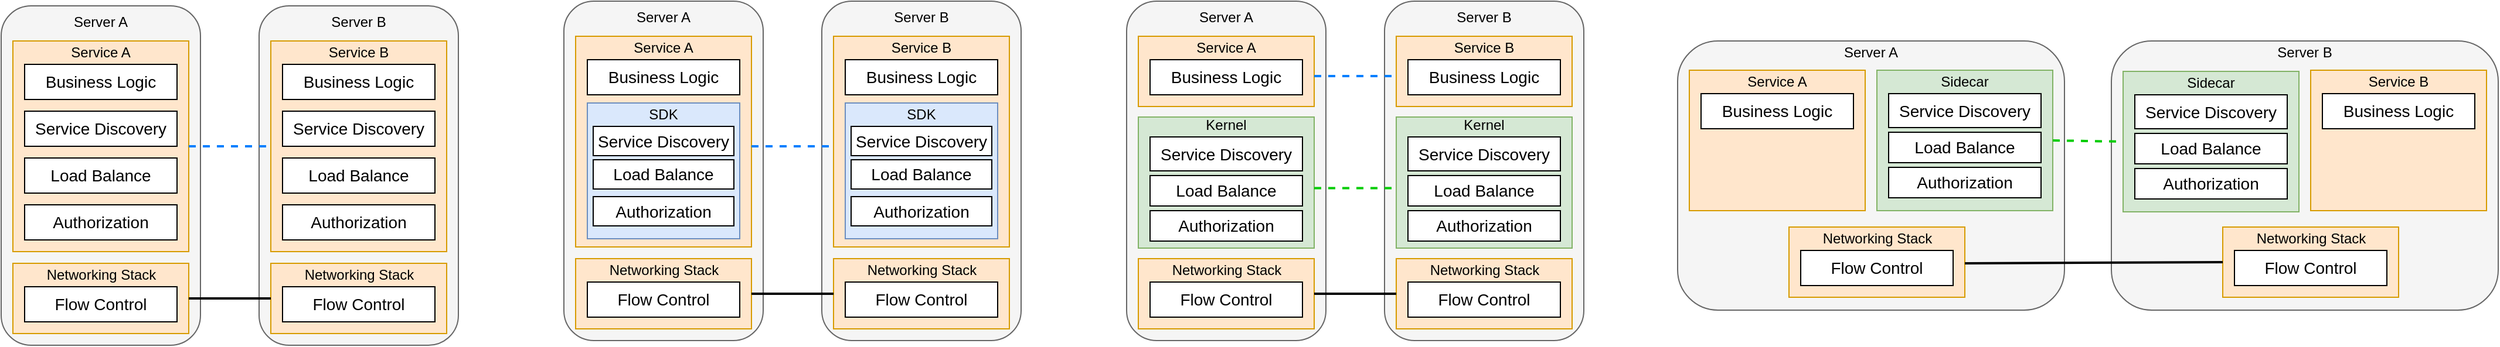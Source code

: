 <mxfile version="21.6.9" type="github">
  <diagram name="Page-1" id="c9ccHwm3bKciFl91v9v1">
    <mxGraphModel dx="3191" dy="1769" grid="1" gridSize="10" guides="1" tooltips="1" connect="1" arrows="1" fold="1" page="1" pageScale="1" pageWidth="850" pageHeight="1100" math="0" shadow="0">
      <root>
        <mxCell id="0" />
        <mxCell id="1" parent="0" />
        <mxCell id="NYKCWLAR6BPWrgnIzsKz-20" value="" style="group" vertex="1" connectable="0" parent="1">
          <mxGeometry x="190" y="310" width="160" height="260" as="geometry" />
        </mxCell>
        <mxCell id="NYKCWLAR6BPWrgnIzsKz-2" value="" style="rounded=1;whiteSpace=wrap;html=1;fillColor=#f5f5f5;fontColor=#333333;strokeColor=#666666;glass=0;" vertex="1" parent="NYKCWLAR6BPWrgnIzsKz-20">
          <mxGeometry x="-10" y="-30" width="170" height="290" as="geometry" />
        </mxCell>
        <mxCell id="NYKCWLAR6BPWrgnIzsKz-7" value="" style="rounded=0;whiteSpace=wrap;html=1;fillColor=#ffe6cc;strokeColor=#d79b00;" vertex="1" parent="NYKCWLAR6BPWrgnIzsKz-20">
          <mxGeometry width="150" height="180" as="geometry" />
        </mxCell>
        <mxCell id="NYKCWLAR6BPWrgnIzsKz-3" value="&lt;font style=&quot;font-size: 14px;&quot;&gt;Business Logic&lt;/font&gt;" style="rounded=0;whiteSpace=wrap;html=1;" vertex="1" parent="NYKCWLAR6BPWrgnIzsKz-20">
          <mxGeometry x="10" y="20" width="130" height="30" as="geometry" />
        </mxCell>
        <mxCell id="NYKCWLAR6BPWrgnIzsKz-4" value="&lt;font style=&quot;font-size: 14px;&quot;&gt;Service Discovery&lt;/font&gt;" style="rounded=0;whiteSpace=wrap;html=1;" vertex="1" parent="NYKCWLAR6BPWrgnIzsKz-20">
          <mxGeometry x="10" y="60" width="130" height="30" as="geometry" />
        </mxCell>
        <mxCell id="NYKCWLAR6BPWrgnIzsKz-5" value="&lt;font style=&quot;font-size: 14px;&quot;&gt;Load Balance&lt;/font&gt;" style="rounded=0;whiteSpace=wrap;html=1;" vertex="1" parent="NYKCWLAR6BPWrgnIzsKz-20">
          <mxGeometry x="10" y="100" width="130" height="30" as="geometry" />
        </mxCell>
        <mxCell id="NYKCWLAR6BPWrgnIzsKz-6" value="&lt;font style=&quot;font-size: 14px;&quot;&gt;Authorization&lt;/font&gt;" style="rounded=0;whiteSpace=wrap;html=1;" vertex="1" parent="NYKCWLAR6BPWrgnIzsKz-20">
          <mxGeometry x="10" y="140" width="130" height="30" as="geometry" />
        </mxCell>
        <mxCell id="NYKCWLAR6BPWrgnIzsKz-8" value="Service A" style="text;html=1;strokeColor=none;fillColor=none;align=center;verticalAlign=middle;whiteSpace=wrap;rounded=0;" vertex="1" parent="NYKCWLAR6BPWrgnIzsKz-20">
          <mxGeometry x="45" width="60" height="20" as="geometry" />
        </mxCell>
        <mxCell id="NYKCWLAR6BPWrgnIzsKz-21" value="" style="group" vertex="1" connectable="0" parent="1">
          <mxGeometry x="190" y="500" width="150" height="60" as="geometry" />
        </mxCell>
        <mxCell id="NYKCWLAR6BPWrgnIzsKz-17" value="" style="rounded=0;whiteSpace=wrap;html=1;fillColor=#ffe6cc;strokeColor=#d79b00;" vertex="1" parent="NYKCWLAR6BPWrgnIzsKz-21">
          <mxGeometry width="150" height="60" as="geometry" />
        </mxCell>
        <mxCell id="NYKCWLAR6BPWrgnIzsKz-18" value="Networking Stack" style="text;html=1;strokeColor=none;fillColor=none;align=center;verticalAlign=middle;whiteSpace=wrap;rounded=0;" vertex="1" parent="NYKCWLAR6BPWrgnIzsKz-21">
          <mxGeometry x="22.5" width="105" height="20" as="geometry" />
        </mxCell>
        <mxCell id="NYKCWLAR6BPWrgnIzsKz-19" value="&lt;span style=&quot;font-size: 14px;&quot;&gt;Flow Control&lt;/span&gt;" style="rounded=0;whiteSpace=wrap;html=1;" vertex="1" parent="NYKCWLAR6BPWrgnIzsKz-21">
          <mxGeometry x="10" y="20" width="130" height="30" as="geometry" />
        </mxCell>
        <mxCell id="NYKCWLAR6BPWrgnIzsKz-23" value="Server A" style="text;html=1;strokeColor=none;fillColor=none;align=center;verticalAlign=middle;whiteSpace=wrap;rounded=0;" vertex="1" parent="1">
          <mxGeometry x="235" y="284" width="60" height="20" as="geometry" />
        </mxCell>
        <mxCell id="NYKCWLAR6BPWrgnIzsKz-26" value="" style="group" vertex="1" connectable="0" parent="1">
          <mxGeometry x="410" y="310" width="160" height="260" as="geometry" />
        </mxCell>
        <mxCell id="NYKCWLAR6BPWrgnIzsKz-27" value="" style="rounded=1;whiteSpace=wrap;html=1;fillColor=#f5f5f5;fontColor=#333333;strokeColor=#666666;glass=0;" vertex="1" parent="NYKCWLAR6BPWrgnIzsKz-26">
          <mxGeometry x="-10" y="-30" width="170" height="290" as="geometry" />
        </mxCell>
        <mxCell id="NYKCWLAR6BPWrgnIzsKz-28" value="" style="rounded=0;whiteSpace=wrap;html=1;fillColor=#ffe6cc;strokeColor=#d79b00;" vertex="1" parent="NYKCWLAR6BPWrgnIzsKz-26">
          <mxGeometry width="150" height="180" as="geometry" />
        </mxCell>
        <mxCell id="NYKCWLAR6BPWrgnIzsKz-29" value="&lt;font style=&quot;font-size: 14px;&quot;&gt;Business Logic&lt;/font&gt;" style="rounded=0;whiteSpace=wrap;html=1;" vertex="1" parent="NYKCWLAR6BPWrgnIzsKz-26">
          <mxGeometry x="10" y="20" width="130" height="30" as="geometry" />
        </mxCell>
        <mxCell id="NYKCWLAR6BPWrgnIzsKz-30" value="&lt;font style=&quot;font-size: 14px;&quot;&gt;Service Discovery&lt;/font&gt;" style="rounded=0;whiteSpace=wrap;html=1;" vertex="1" parent="NYKCWLAR6BPWrgnIzsKz-26">
          <mxGeometry x="10" y="60" width="130" height="30" as="geometry" />
        </mxCell>
        <mxCell id="NYKCWLAR6BPWrgnIzsKz-31" value="&lt;font style=&quot;font-size: 14px;&quot;&gt;Load Balance&lt;/font&gt;" style="rounded=0;whiteSpace=wrap;html=1;" vertex="1" parent="NYKCWLAR6BPWrgnIzsKz-26">
          <mxGeometry x="10" y="100" width="130" height="30" as="geometry" />
        </mxCell>
        <mxCell id="NYKCWLAR6BPWrgnIzsKz-32" value="&lt;font style=&quot;font-size: 14px;&quot;&gt;Authorization&lt;/font&gt;" style="rounded=0;whiteSpace=wrap;html=1;" vertex="1" parent="NYKCWLAR6BPWrgnIzsKz-26">
          <mxGeometry x="10" y="140" width="130" height="30" as="geometry" />
        </mxCell>
        <mxCell id="NYKCWLAR6BPWrgnIzsKz-33" value="Service B" style="text;html=1;strokeColor=none;fillColor=none;align=center;verticalAlign=middle;whiteSpace=wrap;rounded=0;" vertex="1" parent="NYKCWLAR6BPWrgnIzsKz-26">
          <mxGeometry x="45" width="60" height="20" as="geometry" />
        </mxCell>
        <mxCell id="NYKCWLAR6BPWrgnIzsKz-34" value="" style="group" vertex="1" connectable="0" parent="1">
          <mxGeometry x="410" y="500" width="150" height="60" as="geometry" />
        </mxCell>
        <mxCell id="NYKCWLAR6BPWrgnIzsKz-35" value="" style="rounded=0;whiteSpace=wrap;html=1;fillColor=#ffe6cc;strokeColor=#d79b00;" vertex="1" parent="NYKCWLAR6BPWrgnIzsKz-34">
          <mxGeometry width="150" height="60" as="geometry" />
        </mxCell>
        <mxCell id="NYKCWLAR6BPWrgnIzsKz-36" value="Networking Stack" style="text;html=1;strokeColor=none;fillColor=none;align=center;verticalAlign=middle;whiteSpace=wrap;rounded=0;" vertex="1" parent="NYKCWLAR6BPWrgnIzsKz-34">
          <mxGeometry x="22.5" width="105" height="20" as="geometry" />
        </mxCell>
        <mxCell id="NYKCWLAR6BPWrgnIzsKz-37" value="&lt;span style=&quot;font-size: 14px;&quot;&gt;Flow Control&lt;/span&gt;" style="rounded=0;whiteSpace=wrap;html=1;" vertex="1" parent="NYKCWLAR6BPWrgnIzsKz-34">
          <mxGeometry x="10" y="20" width="130" height="30" as="geometry" />
        </mxCell>
        <mxCell id="NYKCWLAR6BPWrgnIzsKz-38" value="Server B" style="text;html=1;strokeColor=none;fillColor=none;align=center;verticalAlign=middle;whiteSpace=wrap;rounded=0;" vertex="1" parent="1">
          <mxGeometry x="455" y="284" width="60" height="20" as="geometry" />
        </mxCell>
        <mxCell id="NYKCWLAR6BPWrgnIzsKz-40" value="" style="endArrow=none;html=1;rounded=0;entryX=0;entryY=0.5;entryDx=0;entryDy=0;strokeWidth=2;" edge="1" parent="1" target="NYKCWLAR6BPWrgnIzsKz-35">
          <mxGeometry width="50" height="50" relative="1" as="geometry">
            <mxPoint x="340" y="530" as="sourcePoint" />
            <mxPoint x="390" y="480" as="targetPoint" />
          </mxGeometry>
        </mxCell>
        <mxCell id="NYKCWLAR6BPWrgnIzsKz-41" value="" style="endArrow=none;dashed=1;html=1;rounded=0;entryX=0;entryY=0.5;entryDx=0;entryDy=0;exitX=1;exitY=0.5;exitDx=0;exitDy=0;strokeColor=#007FFF;strokeWidth=2;" edge="1" parent="1" source="NYKCWLAR6BPWrgnIzsKz-7" target="NYKCWLAR6BPWrgnIzsKz-28">
          <mxGeometry width="50" height="50" relative="1" as="geometry">
            <mxPoint x="340" y="420" as="sourcePoint" />
            <mxPoint x="390" y="370" as="targetPoint" />
          </mxGeometry>
        </mxCell>
        <mxCell id="NYKCWLAR6BPWrgnIzsKz-42" value="" style="group" vertex="1" connectable="0" parent="1">
          <mxGeometry x="670" y="306" width="160" height="260" as="geometry" />
        </mxCell>
        <mxCell id="NYKCWLAR6BPWrgnIzsKz-43" value="" style="rounded=1;whiteSpace=wrap;html=1;fillColor=#f5f5f5;fontColor=#333333;strokeColor=#666666;glass=0;" vertex="1" parent="NYKCWLAR6BPWrgnIzsKz-42">
          <mxGeometry x="-10" y="-30" width="170" height="290" as="geometry" />
        </mxCell>
        <mxCell id="NYKCWLAR6BPWrgnIzsKz-44" value="" style="rounded=0;whiteSpace=wrap;html=1;fillColor=#ffe6cc;strokeColor=#d79b00;" vertex="1" parent="NYKCWLAR6BPWrgnIzsKz-42">
          <mxGeometry width="150" height="180" as="geometry" />
        </mxCell>
        <mxCell id="NYKCWLAR6BPWrgnIzsKz-45" value="&lt;font style=&quot;font-size: 14px;&quot;&gt;Business Logic&lt;/font&gt;" style="rounded=0;whiteSpace=wrap;html=1;" vertex="1" parent="NYKCWLAR6BPWrgnIzsKz-42">
          <mxGeometry x="10" y="20" width="130" height="30" as="geometry" />
        </mxCell>
        <mxCell id="NYKCWLAR6BPWrgnIzsKz-49" value="Service A" style="text;html=1;strokeColor=none;fillColor=none;align=center;verticalAlign=middle;whiteSpace=wrap;rounded=0;" vertex="1" parent="NYKCWLAR6BPWrgnIzsKz-42">
          <mxGeometry x="45" width="60" height="20" as="geometry" />
        </mxCell>
        <mxCell id="NYKCWLAR6BPWrgnIzsKz-83" value="" style="rounded=0;whiteSpace=wrap;html=1;fillColor=#dae8fc;strokeColor=#6c8ebf;" vertex="1" parent="NYKCWLAR6BPWrgnIzsKz-42">
          <mxGeometry x="10" y="57" width="130" height="116" as="geometry" />
        </mxCell>
        <mxCell id="NYKCWLAR6BPWrgnIzsKz-72" value="SDK" style="text;html=1;strokeColor=none;fillColor=none;align=center;verticalAlign=middle;whiteSpace=wrap;rounded=0;" vertex="1" parent="NYKCWLAR6BPWrgnIzsKz-42">
          <mxGeometry x="45" y="57" width="60" height="20" as="geometry" />
        </mxCell>
        <mxCell id="NYKCWLAR6BPWrgnIzsKz-46" value="&lt;font style=&quot;font-size: 14px;&quot;&gt;Service Discovery&lt;/font&gt;" style="rounded=0;whiteSpace=wrap;html=1;" vertex="1" parent="NYKCWLAR6BPWrgnIzsKz-42">
          <mxGeometry x="15" y="77" width="120" height="25" as="geometry" />
        </mxCell>
        <mxCell id="NYKCWLAR6BPWrgnIzsKz-84" value="&lt;font style=&quot;font-size: 14px;&quot;&gt;Load Balance&lt;/font&gt;" style="rounded=0;whiteSpace=wrap;html=1;" vertex="1" parent="NYKCWLAR6BPWrgnIzsKz-42">
          <mxGeometry x="15" y="105.5" width="120" height="25" as="geometry" />
        </mxCell>
        <mxCell id="NYKCWLAR6BPWrgnIzsKz-85" value="&lt;font style=&quot;font-size: 14px;&quot;&gt;Authorization&lt;/font&gt;" style="rounded=0;whiteSpace=wrap;html=1;" vertex="1" parent="NYKCWLAR6BPWrgnIzsKz-42">
          <mxGeometry x="15" y="137" width="120" height="25" as="geometry" />
        </mxCell>
        <mxCell id="NYKCWLAR6BPWrgnIzsKz-50" value="" style="group" vertex="1" connectable="0" parent="1">
          <mxGeometry x="670" y="496" width="150" height="60" as="geometry" />
        </mxCell>
        <mxCell id="NYKCWLAR6BPWrgnIzsKz-51" value="" style="rounded=0;whiteSpace=wrap;html=1;fillColor=#ffe6cc;strokeColor=#d79b00;" vertex="1" parent="NYKCWLAR6BPWrgnIzsKz-50">
          <mxGeometry width="150" height="60" as="geometry" />
        </mxCell>
        <mxCell id="NYKCWLAR6BPWrgnIzsKz-52" value="Networking Stack" style="text;html=1;strokeColor=none;fillColor=none;align=center;verticalAlign=middle;whiteSpace=wrap;rounded=0;" vertex="1" parent="NYKCWLAR6BPWrgnIzsKz-50">
          <mxGeometry x="22.5" width="105" height="20" as="geometry" />
        </mxCell>
        <mxCell id="NYKCWLAR6BPWrgnIzsKz-53" value="&lt;span style=&quot;font-size: 14px;&quot;&gt;Flow Control&lt;/span&gt;" style="rounded=0;whiteSpace=wrap;html=1;" vertex="1" parent="NYKCWLAR6BPWrgnIzsKz-50">
          <mxGeometry x="10" y="20" width="130" height="30" as="geometry" />
        </mxCell>
        <mxCell id="NYKCWLAR6BPWrgnIzsKz-54" value="Server A" style="text;html=1;strokeColor=none;fillColor=none;align=center;verticalAlign=middle;whiteSpace=wrap;rounded=0;" vertex="1" parent="1">
          <mxGeometry x="715" y="280" width="60" height="20" as="geometry" />
        </mxCell>
        <mxCell id="NYKCWLAR6BPWrgnIzsKz-55" value="" style="group" vertex="1" connectable="0" parent="1">
          <mxGeometry x="890" y="306" width="160" height="260" as="geometry" />
        </mxCell>
        <mxCell id="NYKCWLAR6BPWrgnIzsKz-56" value="" style="rounded=1;whiteSpace=wrap;html=1;fillColor=#f5f5f5;fontColor=#333333;strokeColor=#666666;glass=0;" vertex="1" parent="NYKCWLAR6BPWrgnIzsKz-55">
          <mxGeometry x="-10" y="-30" width="170" height="290" as="geometry" />
        </mxCell>
        <mxCell id="NYKCWLAR6BPWrgnIzsKz-57" value="" style="rounded=0;whiteSpace=wrap;html=1;fillColor=#ffe6cc;strokeColor=#d79b00;" vertex="1" parent="NYKCWLAR6BPWrgnIzsKz-55">
          <mxGeometry width="150" height="180" as="geometry" />
        </mxCell>
        <mxCell id="NYKCWLAR6BPWrgnIzsKz-58" value="&lt;font style=&quot;font-size: 14px;&quot;&gt;Business Logic&lt;/font&gt;" style="rounded=0;whiteSpace=wrap;html=1;" vertex="1" parent="NYKCWLAR6BPWrgnIzsKz-55">
          <mxGeometry x="10" y="20" width="130" height="30" as="geometry" />
        </mxCell>
        <mxCell id="NYKCWLAR6BPWrgnIzsKz-62" value="Service B" style="text;html=1;strokeColor=none;fillColor=none;align=center;verticalAlign=middle;whiteSpace=wrap;rounded=0;" vertex="1" parent="NYKCWLAR6BPWrgnIzsKz-55">
          <mxGeometry x="45" width="60" height="20" as="geometry" />
        </mxCell>
        <mxCell id="NYKCWLAR6BPWrgnIzsKz-86" value="" style="rounded=0;whiteSpace=wrap;html=1;fillColor=#dae8fc;strokeColor=#6c8ebf;" vertex="1" parent="NYKCWLAR6BPWrgnIzsKz-55">
          <mxGeometry x="10" y="57" width="130" height="116" as="geometry" />
        </mxCell>
        <mxCell id="NYKCWLAR6BPWrgnIzsKz-87" value="SDK" style="text;html=1;strokeColor=none;fillColor=none;align=center;verticalAlign=middle;whiteSpace=wrap;rounded=0;" vertex="1" parent="NYKCWLAR6BPWrgnIzsKz-55">
          <mxGeometry x="45" y="57" width="60" height="20" as="geometry" />
        </mxCell>
        <mxCell id="NYKCWLAR6BPWrgnIzsKz-88" value="&lt;font style=&quot;font-size: 14px;&quot;&gt;Service Discovery&lt;/font&gt;" style="rounded=0;whiteSpace=wrap;html=1;" vertex="1" parent="NYKCWLAR6BPWrgnIzsKz-55">
          <mxGeometry x="15" y="77" width="120" height="25" as="geometry" />
        </mxCell>
        <mxCell id="NYKCWLAR6BPWrgnIzsKz-89" value="&lt;font style=&quot;font-size: 14px;&quot;&gt;Load Balance&lt;/font&gt;" style="rounded=0;whiteSpace=wrap;html=1;" vertex="1" parent="NYKCWLAR6BPWrgnIzsKz-55">
          <mxGeometry x="15" y="105.5" width="120" height="25" as="geometry" />
        </mxCell>
        <mxCell id="NYKCWLAR6BPWrgnIzsKz-90" value="&lt;font style=&quot;font-size: 14px;&quot;&gt;Authorization&lt;/font&gt;" style="rounded=0;whiteSpace=wrap;html=1;" vertex="1" parent="NYKCWLAR6BPWrgnIzsKz-55">
          <mxGeometry x="15" y="137" width="120" height="25" as="geometry" />
        </mxCell>
        <mxCell id="NYKCWLAR6BPWrgnIzsKz-63" value="" style="group" vertex="1" connectable="0" parent="1">
          <mxGeometry x="890" y="496" width="150" height="60" as="geometry" />
        </mxCell>
        <mxCell id="NYKCWLAR6BPWrgnIzsKz-64" value="" style="rounded=0;whiteSpace=wrap;html=1;fillColor=#ffe6cc;strokeColor=#d79b00;" vertex="1" parent="NYKCWLAR6BPWrgnIzsKz-63">
          <mxGeometry width="150" height="60" as="geometry" />
        </mxCell>
        <mxCell id="NYKCWLAR6BPWrgnIzsKz-65" value="Networking Stack" style="text;html=1;strokeColor=none;fillColor=none;align=center;verticalAlign=middle;whiteSpace=wrap;rounded=0;" vertex="1" parent="NYKCWLAR6BPWrgnIzsKz-63">
          <mxGeometry x="22.5" width="105" height="20" as="geometry" />
        </mxCell>
        <mxCell id="NYKCWLAR6BPWrgnIzsKz-66" value="&lt;span style=&quot;font-size: 14px;&quot;&gt;Flow Control&lt;/span&gt;" style="rounded=0;whiteSpace=wrap;html=1;" vertex="1" parent="NYKCWLAR6BPWrgnIzsKz-63">
          <mxGeometry x="10" y="20" width="130" height="30" as="geometry" />
        </mxCell>
        <mxCell id="NYKCWLAR6BPWrgnIzsKz-67" value="Server B" style="text;html=1;strokeColor=none;fillColor=none;align=center;verticalAlign=middle;whiteSpace=wrap;rounded=0;" vertex="1" parent="1">
          <mxGeometry x="935" y="280" width="60" height="20" as="geometry" />
        </mxCell>
        <mxCell id="NYKCWLAR6BPWrgnIzsKz-68" value="" style="endArrow=none;html=1;rounded=0;entryX=0;entryY=0.5;entryDx=0;entryDy=0;strokeWidth=2;" edge="1" parent="1" target="NYKCWLAR6BPWrgnIzsKz-64">
          <mxGeometry width="50" height="50" relative="1" as="geometry">
            <mxPoint x="820" y="526" as="sourcePoint" />
            <mxPoint x="870" y="476" as="targetPoint" />
          </mxGeometry>
        </mxCell>
        <mxCell id="NYKCWLAR6BPWrgnIzsKz-91" value="" style="endArrow=none;dashed=1;html=1;rounded=0;entryX=0;entryY=0.5;entryDx=0;entryDy=0;exitX=1;exitY=0.5;exitDx=0;exitDy=0;strokeColor=#007FFF;strokeWidth=2;" edge="1" parent="1">
          <mxGeometry width="50" height="50" relative="1" as="geometry">
            <mxPoint x="820" y="400" as="sourcePoint" />
            <mxPoint x="890" y="400" as="targetPoint" />
          </mxGeometry>
        </mxCell>
        <mxCell id="NYKCWLAR6BPWrgnIzsKz-92" value="" style="group" vertex="1" connectable="0" parent="1">
          <mxGeometry x="1150" y="306" width="160" height="260" as="geometry" />
        </mxCell>
        <mxCell id="NYKCWLAR6BPWrgnIzsKz-93" value="" style="rounded=1;whiteSpace=wrap;html=1;fillColor=#f5f5f5;fontColor=#333333;strokeColor=#666666;glass=0;" vertex="1" parent="NYKCWLAR6BPWrgnIzsKz-92">
          <mxGeometry x="-10" y="-30" width="170" height="290" as="geometry" />
        </mxCell>
        <mxCell id="NYKCWLAR6BPWrgnIzsKz-94" value="" style="rounded=0;whiteSpace=wrap;html=1;fillColor=#ffe6cc;strokeColor=#d79b00;" vertex="1" parent="NYKCWLAR6BPWrgnIzsKz-92">
          <mxGeometry width="150" height="60" as="geometry" />
        </mxCell>
        <mxCell id="NYKCWLAR6BPWrgnIzsKz-95" value="&lt;font style=&quot;font-size: 14px;&quot;&gt;Business Logic&lt;/font&gt;" style="rounded=0;whiteSpace=wrap;html=1;" vertex="1" parent="NYKCWLAR6BPWrgnIzsKz-92">
          <mxGeometry x="10" y="20" width="130" height="30" as="geometry" />
        </mxCell>
        <mxCell id="NYKCWLAR6BPWrgnIzsKz-96" value="Service A" style="text;html=1;strokeColor=none;fillColor=none;align=center;verticalAlign=middle;whiteSpace=wrap;rounded=0;" vertex="1" parent="NYKCWLAR6BPWrgnIzsKz-92">
          <mxGeometry x="45" width="60" height="20" as="geometry" />
        </mxCell>
        <mxCell id="NYKCWLAR6BPWrgnIzsKz-124" value="" style="rounded=0;whiteSpace=wrap;html=1;fillColor=#d5e8d4;strokeColor=#82b366;" vertex="1" parent="NYKCWLAR6BPWrgnIzsKz-92">
          <mxGeometry y="69" width="150" height="112" as="geometry" />
        </mxCell>
        <mxCell id="NYKCWLAR6BPWrgnIzsKz-126" value="Kernel" style="text;html=1;strokeColor=none;fillColor=none;align=center;verticalAlign=middle;whiteSpace=wrap;rounded=0;" vertex="1" parent="NYKCWLAR6BPWrgnIzsKz-92">
          <mxGeometry x="45" y="65" width="60" height="21" as="geometry" />
        </mxCell>
        <mxCell id="NYKCWLAR6BPWrgnIzsKz-127" value="&lt;font style=&quot;font-size: 14px;&quot;&gt;Service Discovery&lt;/font&gt;" style="rounded=0;whiteSpace=wrap;html=1;" vertex="1" parent="NYKCWLAR6BPWrgnIzsKz-92">
          <mxGeometry x="10" y="86" width="130" height="29" as="geometry" />
        </mxCell>
        <mxCell id="NYKCWLAR6BPWrgnIzsKz-128" value="&lt;font style=&quot;font-size: 14px;&quot;&gt;Load Balance&lt;/font&gt;" style="rounded=0;whiteSpace=wrap;html=1;" vertex="1" parent="NYKCWLAR6BPWrgnIzsKz-92">
          <mxGeometry x="10" y="119" width="130" height="26" as="geometry" />
        </mxCell>
        <mxCell id="NYKCWLAR6BPWrgnIzsKz-129" value="&lt;font style=&quot;font-size: 14px;&quot;&gt;Authorization&lt;/font&gt;" style="rounded=0;whiteSpace=wrap;html=1;" vertex="1" parent="NYKCWLAR6BPWrgnIzsKz-92">
          <mxGeometry x="10" y="149" width="130" height="26" as="geometry" />
        </mxCell>
        <mxCell id="NYKCWLAR6BPWrgnIzsKz-102" value="" style="group" vertex="1" connectable="0" parent="1">
          <mxGeometry x="1150" y="496" width="150" height="60" as="geometry" />
        </mxCell>
        <mxCell id="NYKCWLAR6BPWrgnIzsKz-103" value="" style="rounded=0;whiteSpace=wrap;html=1;fillColor=#ffe6cc;strokeColor=#d79b00;" vertex="1" parent="NYKCWLAR6BPWrgnIzsKz-102">
          <mxGeometry width="150" height="60" as="geometry" />
        </mxCell>
        <mxCell id="NYKCWLAR6BPWrgnIzsKz-104" value="Networking Stack" style="text;html=1;strokeColor=none;fillColor=none;align=center;verticalAlign=middle;whiteSpace=wrap;rounded=0;" vertex="1" parent="NYKCWLAR6BPWrgnIzsKz-102">
          <mxGeometry x="22.5" width="105" height="20" as="geometry" />
        </mxCell>
        <mxCell id="NYKCWLAR6BPWrgnIzsKz-105" value="&lt;span style=&quot;font-size: 14px;&quot;&gt;Flow Control&lt;/span&gt;" style="rounded=0;whiteSpace=wrap;html=1;" vertex="1" parent="NYKCWLAR6BPWrgnIzsKz-102">
          <mxGeometry x="10" y="20" width="130" height="30" as="geometry" />
        </mxCell>
        <mxCell id="NYKCWLAR6BPWrgnIzsKz-106" value="Server A" style="text;html=1;strokeColor=none;fillColor=none;align=center;verticalAlign=middle;whiteSpace=wrap;rounded=0;" vertex="1" parent="1">
          <mxGeometry x="1195" y="280" width="60" height="20" as="geometry" />
        </mxCell>
        <mxCell id="NYKCWLAR6BPWrgnIzsKz-107" value="" style="group" vertex="1" connectable="0" parent="1">
          <mxGeometry x="1370" y="306" width="160" height="260" as="geometry" />
        </mxCell>
        <mxCell id="NYKCWLAR6BPWrgnIzsKz-108" value="" style="rounded=1;whiteSpace=wrap;html=1;fillColor=#f5f5f5;fontColor=#333333;strokeColor=#666666;glass=0;" vertex="1" parent="NYKCWLAR6BPWrgnIzsKz-107">
          <mxGeometry x="-10" y="-30" width="170" height="290" as="geometry" />
        </mxCell>
        <mxCell id="NYKCWLAR6BPWrgnIzsKz-109" value="" style="rounded=0;whiteSpace=wrap;html=1;fillColor=#ffe6cc;strokeColor=#d79b00;" vertex="1" parent="NYKCWLAR6BPWrgnIzsKz-107">
          <mxGeometry width="150" height="60" as="geometry" />
        </mxCell>
        <mxCell id="NYKCWLAR6BPWrgnIzsKz-110" value="&lt;font style=&quot;font-size: 14px;&quot;&gt;Business Logic&lt;/font&gt;" style="rounded=0;whiteSpace=wrap;html=1;" vertex="1" parent="NYKCWLAR6BPWrgnIzsKz-107">
          <mxGeometry x="10" y="20" width="130" height="30" as="geometry" />
        </mxCell>
        <mxCell id="NYKCWLAR6BPWrgnIzsKz-111" value="Service B" style="text;html=1;strokeColor=none;fillColor=none;align=center;verticalAlign=middle;whiteSpace=wrap;rounded=0;" vertex="1" parent="NYKCWLAR6BPWrgnIzsKz-107">
          <mxGeometry x="45" width="60" height="20" as="geometry" />
        </mxCell>
        <mxCell id="NYKCWLAR6BPWrgnIzsKz-130" value="" style="rounded=0;whiteSpace=wrap;html=1;fillColor=#d5e8d4;strokeColor=#82b366;" vertex="1" parent="NYKCWLAR6BPWrgnIzsKz-107">
          <mxGeometry y="69" width="150" height="112" as="geometry" />
        </mxCell>
        <mxCell id="NYKCWLAR6BPWrgnIzsKz-131" value="Kernel" style="text;html=1;strokeColor=none;fillColor=none;align=center;verticalAlign=middle;whiteSpace=wrap;rounded=0;" vertex="1" parent="NYKCWLAR6BPWrgnIzsKz-107">
          <mxGeometry x="45" y="65" width="60" height="21" as="geometry" />
        </mxCell>
        <mxCell id="NYKCWLAR6BPWrgnIzsKz-132" value="&lt;font style=&quot;font-size: 14px;&quot;&gt;Service Discovery&lt;/font&gt;" style="rounded=0;whiteSpace=wrap;html=1;" vertex="1" parent="NYKCWLAR6BPWrgnIzsKz-107">
          <mxGeometry x="10" y="86" width="130" height="29" as="geometry" />
        </mxCell>
        <mxCell id="NYKCWLAR6BPWrgnIzsKz-133" value="&lt;font style=&quot;font-size: 14px;&quot;&gt;Load Balance&lt;/font&gt;" style="rounded=0;whiteSpace=wrap;html=1;" vertex="1" parent="NYKCWLAR6BPWrgnIzsKz-107">
          <mxGeometry x="10" y="119" width="130" height="26" as="geometry" />
        </mxCell>
        <mxCell id="NYKCWLAR6BPWrgnIzsKz-134" value="&lt;font style=&quot;font-size: 14px;&quot;&gt;Authorization&lt;/font&gt;" style="rounded=0;whiteSpace=wrap;html=1;" vertex="1" parent="NYKCWLAR6BPWrgnIzsKz-107">
          <mxGeometry x="10" y="149" width="130" height="26" as="geometry" />
        </mxCell>
        <mxCell id="NYKCWLAR6BPWrgnIzsKz-117" value="" style="group" vertex="1" connectable="0" parent="1">
          <mxGeometry x="1370" y="496" width="150" height="60" as="geometry" />
        </mxCell>
        <mxCell id="NYKCWLAR6BPWrgnIzsKz-118" value="" style="rounded=0;whiteSpace=wrap;html=1;fillColor=#ffe6cc;strokeColor=#d79b00;" vertex="1" parent="NYKCWLAR6BPWrgnIzsKz-117">
          <mxGeometry width="150" height="60" as="geometry" />
        </mxCell>
        <mxCell id="NYKCWLAR6BPWrgnIzsKz-119" value="Networking Stack" style="text;html=1;strokeColor=none;fillColor=none;align=center;verticalAlign=middle;whiteSpace=wrap;rounded=0;" vertex="1" parent="NYKCWLAR6BPWrgnIzsKz-117">
          <mxGeometry x="22.5" width="105" height="20" as="geometry" />
        </mxCell>
        <mxCell id="NYKCWLAR6BPWrgnIzsKz-120" value="&lt;span style=&quot;font-size: 14px;&quot;&gt;Flow Control&lt;/span&gt;" style="rounded=0;whiteSpace=wrap;html=1;" vertex="1" parent="NYKCWLAR6BPWrgnIzsKz-117">
          <mxGeometry x="10" y="20" width="130" height="30" as="geometry" />
        </mxCell>
        <mxCell id="NYKCWLAR6BPWrgnIzsKz-121" value="Server B" style="text;html=1;strokeColor=none;fillColor=none;align=center;verticalAlign=middle;whiteSpace=wrap;rounded=0;" vertex="1" parent="1">
          <mxGeometry x="1415" y="280" width="60" height="20" as="geometry" />
        </mxCell>
        <mxCell id="NYKCWLAR6BPWrgnIzsKz-122" value="" style="endArrow=none;html=1;rounded=0;entryX=0;entryY=0.5;entryDx=0;entryDy=0;strokeWidth=2;" edge="1" parent="1" target="NYKCWLAR6BPWrgnIzsKz-118">
          <mxGeometry width="50" height="50" relative="1" as="geometry">
            <mxPoint x="1300" y="526" as="sourcePoint" />
            <mxPoint x="1350" y="476" as="targetPoint" />
          </mxGeometry>
        </mxCell>
        <mxCell id="NYKCWLAR6BPWrgnIzsKz-135" value="" style="endArrow=none;dashed=1;html=1;rounded=0;entryX=0;entryY=0.5;entryDx=0;entryDy=0;exitX=1;exitY=0.5;exitDx=0;exitDy=0;strokeColor=#007FFF;strokeWidth=2;" edge="1" parent="1">
          <mxGeometry width="50" height="50" relative="1" as="geometry">
            <mxPoint x="1300" y="340" as="sourcePoint" />
            <mxPoint x="1370" y="340" as="targetPoint" />
          </mxGeometry>
        </mxCell>
        <mxCell id="NYKCWLAR6BPWrgnIzsKz-136" value="" style="endArrow=none;dashed=1;html=1;rounded=0;entryX=0;entryY=0.5;entryDx=0;entryDy=0;exitX=1;exitY=0.5;exitDx=0;exitDy=0;strokeColor=#00CC00;strokeWidth=2;" edge="1" parent="1">
          <mxGeometry width="50" height="50" relative="1" as="geometry">
            <mxPoint x="1300" y="435.77" as="sourcePoint" />
            <mxPoint x="1370" y="435.77" as="targetPoint" />
          </mxGeometry>
        </mxCell>
        <mxCell id="NYKCWLAR6BPWrgnIzsKz-138" value="" style="rounded=1;whiteSpace=wrap;html=1;fillColor=#f5f5f5;fontColor=#333333;strokeColor=#666666;glass=0;" vertex="1" parent="1">
          <mxGeometry x="1610" y="310" width="330" height="230" as="geometry" />
        </mxCell>
        <mxCell id="NYKCWLAR6BPWrgnIzsKz-139" value="" style="rounded=0;whiteSpace=wrap;html=1;fillColor=#ffe6cc;strokeColor=#d79b00;" vertex="1" parent="1">
          <mxGeometry x="1620" y="335" width="150" height="120" as="geometry" />
        </mxCell>
        <mxCell id="NYKCWLAR6BPWrgnIzsKz-140" value="&lt;font style=&quot;font-size: 14px;&quot;&gt;Business Logic&lt;/font&gt;" style="rounded=0;whiteSpace=wrap;html=1;" vertex="1" parent="1">
          <mxGeometry x="1630" y="355" width="130" height="30" as="geometry" />
        </mxCell>
        <mxCell id="NYKCWLAR6BPWrgnIzsKz-141" value="Service A" style="text;html=1;strokeColor=none;fillColor=none;align=center;verticalAlign=middle;whiteSpace=wrap;rounded=0;" vertex="1" parent="1">
          <mxGeometry x="1665" y="335" width="60" height="20" as="geometry" />
        </mxCell>
        <mxCell id="NYKCWLAR6BPWrgnIzsKz-142" value="" style="rounded=0;whiteSpace=wrap;html=1;fillColor=#d5e8d4;strokeColor=#82b366;" vertex="1" parent="1">
          <mxGeometry x="1780" y="335" width="150" height="120" as="geometry" />
        </mxCell>
        <mxCell id="NYKCWLAR6BPWrgnIzsKz-143" value="Sidecar" style="text;html=1;strokeColor=none;fillColor=none;align=center;verticalAlign=middle;whiteSpace=wrap;rounded=0;" vertex="1" parent="1">
          <mxGeometry x="1825" y="334" width="60" height="21" as="geometry" />
        </mxCell>
        <mxCell id="NYKCWLAR6BPWrgnIzsKz-144" value="&lt;font style=&quot;font-size: 14px;&quot;&gt;Service Discovery&lt;/font&gt;" style="rounded=0;whiteSpace=wrap;html=1;" vertex="1" parent="1">
          <mxGeometry x="1790" y="355" width="130" height="29" as="geometry" />
        </mxCell>
        <mxCell id="NYKCWLAR6BPWrgnIzsKz-145" value="&lt;font style=&quot;font-size: 14px;&quot;&gt;Load Balance&lt;/font&gt;" style="rounded=0;whiteSpace=wrap;html=1;" vertex="1" parent="1">
          <mxGeometry x="1790" y="388" width="130" height="26" as="geometry" />
        </mxCell>
        <mxCell id="NYKCWLAR6BPWrgnIzsKz-146" value="&lt;font style=&quot;font-size: 14px;&quot;&gt;Authorization&lt;/font&gt;" style="rounded=0;whiteSpace=wrap;html=1;" vertex="1" parent="1">
          <mxGeometry x="1790" y="418" width="130" height="26" as="geometry" />
        </mxCell>
        <mxCell id="NYKCWLAR6BPWrgnIzsKz-147" value="" style="group" vertex="1" connectable="0" parent="1">
          <mxGeometry x="1705" y="469" width="150" height="60" as="geometry" />
        </mxCell>
        <mxCell id="NYKCWLAR6BPWrgnIzsKz-148" value="" style="rounded=0;whiteSpace=wrap;html=1;fillColor=#ffe6cc;strokeColor=#d79b00;" vertex="1" parent="NYKCWLAR6BPWrgnIzsKz-147">
          <mxGeometry width="150" height="60" as="geometry" />
        </mxCell>
        <mxCell id="NYKCWLAR6BPWrgnIzsKz-149" value="Networking Stack" style="text;html=1;strokeColor=none;fillColor=none;align=center;verticalAlign=middle;whiteSpace=wrap;rounded=0;" vertex="1" parent="NYKCWLAR6BPWrgnIzsKz-147">
          <mxGeometry x="22.5" width="105" height="20" as="geometry" />
        </mxCell>
        <mxCell id="NYKCWLAR6BPWrgnIzsKz-150" value="&lt;span style=&quot;font-size: 14px;&quot;&gt;Flow Control&lt;/span&gt;" style="rounded=0;whiteSpace=wrap;html=1;" vertex="1" parent="NYKCWLAR6BPWrgnIzsKz-147">
          <mxGeometry x="10" y="20" width="130" height="30" as="geometry" />
        </mxCell>
        <mxCell id="NYKCWLAR6BPWrgnIzsKz-151" value="Server A" style="text;html=1;strokeColor=none;fillColor=none;align=center;verticalAlign=middle;whiteSpace=wrap;rounded=0;" vertex="1" parent="1">
          <mxGeometry x="1745" y="310" width="60" height="20" as="geometry" />
        </mxCell>
        <mxCell id="NYKCWLAR6BPWrgnIzsKz-170" value="" style="rounded=1;whiteSpace=wrap;html=1;fillColor=#f5f5f5;fontColor=#333333;strokeColor=#666666;glass=0;" vertex="1" parent="1">
          <mxGeometry x="1980" y="310" width="330" height="230" as="geometry" />
        </mxCell>
        <mxCell id="NYKCWLAR6BPWrgnIzsKz-171" value="" style="rounded=0;whiteSpace=wrap;html=1;fillColor=#ffe6cc;strokeColor=#d79b00;" vertex="1" parent="1">
          <mxGeometry x="2150" y="335" width="150" height="120" as="geometry" />
        </mxCell>
        <mxCell id="NYKCWLAR6BPWrgnIzsKz-172" value="&lt;font style=&quot;font-size: 14px;&quot;&gt;Business Logic&lt;/font&gt;" style="rounded=0;whiteSpace=wrap;html=1;" vertex="1" parent="1">
          <mxGeometry x="2160" y="355" width="130" height="30" as="geometry" />
        </mxCell>
        <mxCell id="NYKCWLAR6BPWrgnIzsKz-173" value="Service B" style="text;html=1;strokeColor=none;fillColor=none;align=center;verticalAlign=middle;whiteSpace=wrap;rounded=0;" vertex="1" parent="1">
          <mxGeometry x="2195" y="335" width="60" height="20" as="geometry" />
        </mxCell>
        <mxCell id="NYKCWLAR6BPWrgnIzsKz-174" value="" style="rounded=0;whiteSpace=wrap;html=1;fillColor=#d5e8d4;strokeColor=#82b366;" vertex="1" parent="1">
          <mxGeometry x="1990" y="336" width="150" height="120" as="geometry" />
        </mxCell>
        <mxCell id="NYKCWLAR6BPWrgnIzsKz-175" value="Sidecar" style="text;html=1;strokeColor=none;fillColor=none;align=center;verticalAlign=middle;whiteSpace=wrap;rounded=0;" vertex="1" parent="1">
          <mxGeometry x="2035" y="335" width="60" height="21" as="geometry" />
        </mxCell>
        <mxCell id="NYKCWLAR6BPWrgnIzsKz-176" value="&lt;font style=&quot;font-size: 14px;&quot;&gt;Service Discovery&lt;/font&gt;" style="rounded=0;whiteSpace=wrap;html=1;" vertex="1" parent="1">
          <mxGeometry x="2000" y="356" width="130" height="29" as="geometry" />
        </mxCell>
        <mxCell id="NYKCWLAR6BPWrgnIzsKz-177" value="&lt;font style=&quot;font-size: 14px;&quot;&gt;Load Balance&lt;/font&gt;" style="rounded=0;whiteSpace=wrap;html=1;" vertex="1" parent="1">
          <mxGeometry x="2000" y="389" width="130" height="26" as="geometry" />
        </mxCell>
        <mxCell id="NYKCWLAR6BPWrgnIzsKz-178" value="&lt;font style=&quot;font-size: 14px;&quot;&gt;Authorization&lt;/font&gt;" style="rounded=0;whiteSpace=wrap;html=1;" vertex="1" parent="1">
          <mxGeometry x="2000" y="419" width="130" height="26" as="geometry" />
        </mxCell>
        <mxCell id="NYKCWLAR6BPWrgnIzsKz-179" value="" style="group" vertex="1" connectable="0" parent="1">
          <mxGeometry x="2075" y="469" width="150" height="60" as="geometry" />
        </mxCell>
        <mxCell id="NYKCWLAR6BPWrgnIzsKz-180" value="" style="rounded=0;whiteSpace=wrap;html=1;fillColor=#ffe6cc;strokeColor=#d79b00;" vertex="1" parent="NYKCWLAR6BPWrgnIzsKz-179">
          <mxGeometry width="150" height="60" as="geometry" />
        </mxCell>
        <mxCell id="NYKCWLAR6BPWrgnIzsKz-181" value="Networking Stack" style="text;html=1;strokeColor=none;fillColor=none;align=center;verticalAlign=middle;whiteSpace=wrap;rounded=0;" vertex="1" parent="NYKCWLAR6BPWrgnIzsKz-179">
          <mxGeometry x="22.5" width="105" height="20" as="geometry" />
        </mxCell>
        <mxCell id="NYKCWLAR6BPWrgnIzsKz-182" value="&lt;span style=&quot;font-size: 14px;&quot;&gt;Flow Control&lt;/span&gt;" style="rounded=0;whiteSpace=wrap;html=1;" vertex="1" parent="NYKCWLAR6BPWrgnIzsKz-179">
          <mxGeometry x="10" y="20" width="130" height="30" as="geometry" />
        </mxCell>
        <mxCell id="NYKCWLAR6BPWrgnIzsKz-183" value="Server B" style="text;html=1;strokeColor=none;fillColor=none;align=center;verticalAlign=middle;whiteSpace=wrap;rounded=0;" vertex="1" parent="1">
          <mxGeometry x="2115" y="310" width="60" height="20" as="geometry" />
        </mxCell>
        <mxCell id="NYKCWLAR6BPWrgnIzsKz-184" value="" style="endArrow=none;html=1;rounded=0;entryX=0;entryY=0.5;entryDx=0;entryDy=0;strokeWidth=2;" edge="1" parent="1" target="NYKCWLAR6BPWrgnIzsKz-180">
          <mxGeometry width="50" height="50" relative="1" as="geometry">
            <mxPoint x="1855" y="500" as="sourcePoint" />
            <mxPoint x="1925" y="500" as="targetPoint" />
          </mxGeometry>
        </mxCell>
        <mxCell id="NYKCWLAR6BPWrgnIzsKz-185" value="" style="endArrow=none;dashed=1;html=1;rounded=0;entryX=0;entryY=0.5;entryDx=0;entryDy=0;exitX=1;exitY=0.5;exitDx=0;exitDy=0;strokeColor=#00CC00;strokeWidth=2;" edge="1" parent="1" source="NYKCWLAR6BPWrgnIzsKz-142" target="NYKCWLAR6BPWrgnIzsKz-174">
          <mxGeometry width="50" height="50" relative="1" as="geometry">
            <mxPoint x="1930" y="400.76" as="sourcePoint" />
            <mxPoint x="2000" y="400.76" as="targetPoint" />
          </mxGeometry>
        </mxCell>
      </root>
    </mxGraphModel>
  </diagram>
</mxfile>
